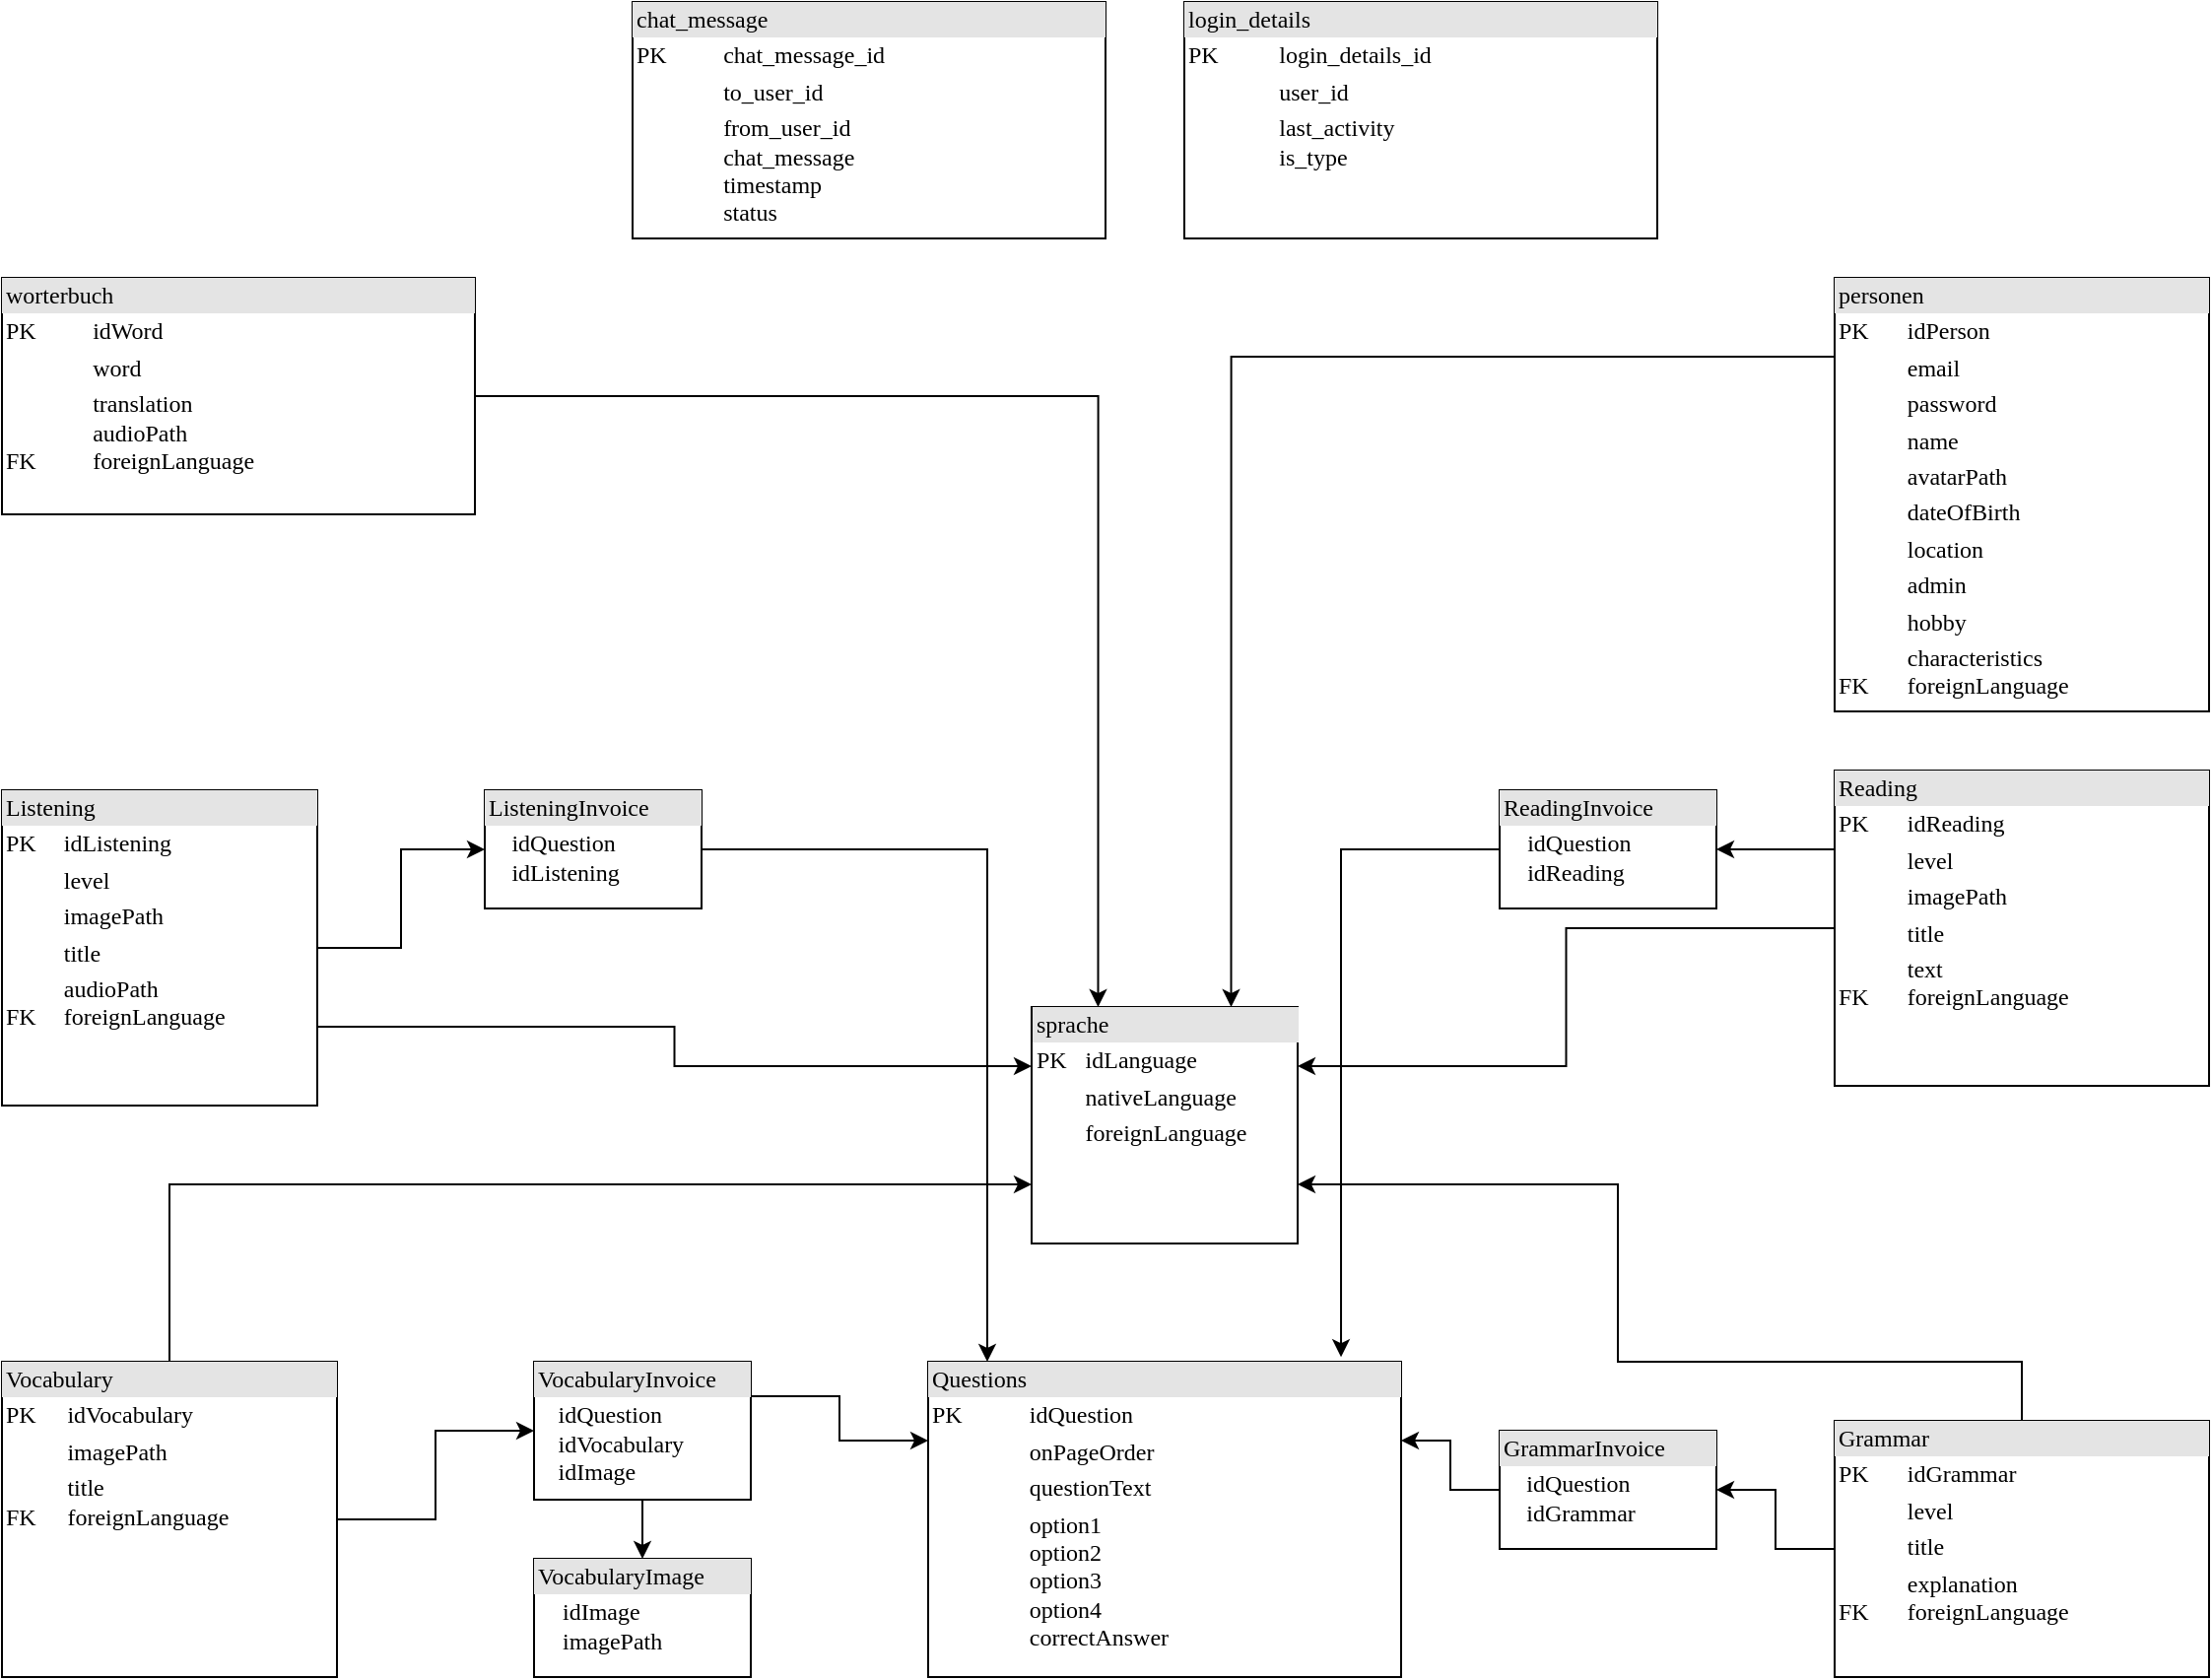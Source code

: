 <mxfile version="14.7.2" type="device"><diagram name="Page-1" id="2ca16b54-16f6-2749-3443-fa8db7711227"><mxGraphModel dx="1753" dy="1509" grid="1" gridSize="10" guides="1" tooltips="1" connect="1" arrows="1" fold="1" page="1" pageScale="1" pageWidth="1100" pageHeight="850" background="#ffffff" math="0" shadow="0"><root><mxCell id="0"/><mxCell id="1" parent="0"/><mxCell id="2ed32ef02a7f4228-2" value="&lt;div style=&quot;box-sizing: border-box ; width: 100% ; background: #e4e4e4 ; padding: 2px&quot;&gt;sprache&lt;/div&gt;&lt;table style=&quot;width: 100% ; font-size: 1em&quot; cellpadding=&quot;2&quot; cellspacing=&quot;0&quot;&gt;&lt;tbody&gt;&lt;tr&gt;&lt;td&gt;PK&lt;/td&gt;&lt;td&gt;idLanguage&lt;/td&gt;&lt;/tr&gt;&lt;tr&gt;&lt;td&gt;&lt;br&gt;&lt;/td&gt;&lt;td&gt;nativeLanguage&lt;/td&gt;&lt;/tr&gt;&lt;tr&gt;&lt;td&gt;&lt;/td&gt;&lt;td&gt;foreignLanguage&lt;/td&gt;&lt;/tr&gt;&lt;/tbody&gt;&lt;/table&gt;" style="verticalAlign=top;align=left;overflow=fill;html=1;rounded=0;shadow=0;comic=0;labelBackgroundColor=none;strokeWidth=1;fontFamily=Verdana;fontSize=12" parent="1" vertex="1"><mxGeometry x="772.5" y="170" width="135" height="120" as="geometry"/></mxCell><mxCell id="klEAXjHtsXU_2d4Ajwww-24" style="edgeStyle=orthogonalEdgeStyle;rounded=0;orthogonalLoop=1;jettySize=auto;html=1;exitX=0;exitY=0.25;exitDx=0;exitDy=0;entryX=0.75;entryY=0;entryDx=0;entryDy=0;" parent="1" source="2ed32ef02a7f4228-10" target="2ed32ef02a7f4228-2" edge="1"><mxGeometry relative="1" as="geometry"><Array as="points"><mxPoint x="1180" y="-160"/><mxPoint x="874" y="-160"/></Array></mxGeometry></mxCell><mxCell id="2ed32ef02a7f4228-10" value="&lt;div style=&quot;box-sizing: border-box ; width: 100% ; background: #e4e4e4 ; padding: 2px&quot;&gt;personen&lt;/div&gt;&lt;table style=&quot;width: 100% ; font-size: 1em&quot; cellpadding=&quot;2&quot; cellspacing=&quot;0&quot;&gt;&lt;tbody&gt;&lt;tr&gt;&lt;td&gt;PK&lt;/td&gt;&lt;td&gt;idPerson&lt;/td&gt;&lt;/tr&gt;&lt;tr&gt;&lt;td&gt;&lt;br&gt;&lt;/td&gt;&lt;td&gt;email&lt;/td&gt;&lt;/tr&gt;&lt;tr&gt;&lt;td&gt;&lt;/td&gt;&lt;td&gt;password&lt;/td&gt;&lt;/tr&gt;&lt;tr&gt;&lt;td&gt;&lt;br&gt;&lt;/td&gt;&lt;td&gt;name&lt;br&gt;&lt;/td&gt;&lt;/tr&gt;&lt;tr&gt;&lt;td&gt;&lt;br&gt;&lt;/td&gt;&lt;td&gt;avatarPath&lt;br&gt;&lt;/td&gt;&lt;/tr&gt;&lt;tr&gt;&lt;td&gt;&lt;br&gt;&lt;/td&gt;&lt;td&gt;dateOfBirth&lt;br&gt;&lt;/td&gt;&lt;/tr&gt;&lt;tr&gt;&lt;td&gt;&lt;br&gt;&lt;/td&gt;&lt;td&gt;location&lt;br&gt;&lt;/td&gt;&lt;/tr&gt;&lt;tr&gt;&lt;td&gt;&lt;br&gt;&lt;/td&gt;&lt;td&gt;admin&lt;/td&gt;&lt;/tr&gt;&lt;tr&gt;&lt;td&gt;&lt;br&gt;&lt;/td&gt;&lt;td&gt;hobby&lt;br&gt;&lt;/td&gt;&lt;/tr&gt;&lt;tr&gt;&lt;td&gt;FK&lt;/td&gt;&lt;td&gt;characteristics&lt;br&gt;foreignLanguage&lt;br&gt;&lt;br&gt;&lt;/td&gt;&lt;/tr&gt;&lt;/tbody&gt;&lt;/table&gt;" style="verticalAlign=top;align=left;overflow=fill;html=1;rounded=0;shadow=0;comic=0;labelBackgroundColor=none;strokeWidth=1;fontFamily=Verdana;fontSize=12" parent="1" vertex="1"><mxGeometry x="1180" y="-200" width="190" height="220" as="geometry"/></mxCell><mxCell id="klEAXjHtsXU_2d4Ajwww-23" style="edgeStyle=orthogonalEdgeStyle;rounded=0;orthogonalLoop=1;jettySize=auto;html=1;entryX=0.25;entryY=0;entryDx=0;entryDy=0;" parent="1" source="qcCFDfJoIwdO4Puqxser-1" target="2ed32ef02a7f4228-2" edge="1"><mxGeometry relative="1" as="geometry"/></mxCell><mxCell id="qcCFDfJoIwdO4Puqxser-1" value="&lt;div style=&quot;box-sizing: border-box ; width: 100% ; background: #e4e4e4 ; padding: 2px&quot;&gt;worterbuch&lt;/div&gt;&lt;table style=&quot;width: 100% ; font-size: 1em&quot; cellpadding=&quot;2&quot; cellspacing=&quot;0&quot;&gt;&lt;tbody&gt;&lt;tr&gt;&lt;td&gt;PK&lt;/td&gt;&lt;td&gt;idWord&lt;/td&gt;&lt;/tr&gt;&lt;tr&gt;&lt;td&gt;&lt;br&gt;&lt;/td&gt;&lt;td&gt;word&lt;/td&gt;&lt;/tr&gt;&lt;tr&gt;&lt;td&gt;&lt;br&gt;&lt;br&gt;FK&lt;br&gt;&lt;/td&gt;&lt;td&gt;translation&lt;br&gt;audioPath&lt;br&gt;foreignLanguage&lt;br&gt;&lt;/td&gt;&lt;/tr&gt;&lt;/tbody&gt;&lt;/table&gt;" style="verticalAlign=top;align=left;overflow=fill;html=1;rounded=0;shadow=0;comic=0;labelBackgroundColor=none;strokeWidth=1;fontFamily=Verdana;fontSize=12" parent="1" vertex="1"><mxGeometry x="250" y="-200" width="240" height="120" as="geometry"/></mxCell><mxCell id="klEAXjHtsXU_2d4Ajwww-21" style="edgeStyle=orthogonalEdgeStyle;rounded=0;orthogonalLoop=1;jettySize=auto;html=1;entryX=1;entryY=0.25;entryDx=0;entryDy=0;" parent="1" source="x6JCoqGyeCT8pRfNGCh2-2" target="2ed32ef02a7f4228-2" edge="1"><mxGeometry relative="1" as="geometry"/></mxCell><mxCell id="n9T4ntfb2PJutLy0KUWU-1" style="edgeStyle=orthogonalEdgeStyle;rounded=0;orthogonalLoop=1;jettySize=auto;html=1;exitX=0;exitY=0.25;exitDx=0;exitDy=0;entryX=1;entryY=0.5;entryDx=0;entryDy=0;" edge="1" parent="1" source="x6JCoqGyeCT8pRfNGCh2-2" target="x6JCoqGyeCT8pRfNGCh2-13"><mxGeometry relative="1" as="geometry"/></mxCell><mxCell id="x6JCoqGyeCT8pRfNGCh2-2" value="&lt;div style=&quot;box-sizing: border-box ; width: 100% ; background: #e4e4e4 ; padding: 2px&quot;&gt;Reading&lt;/div&gt;&lt;table style=&quot;width: 100% ; font-size: 1em&quot; cellpadding=&quot;2&quot; cellspacing=&quot;0&quot;&gt;&lt;tbody&gt;&lt;tr&gt;&lt;td&gt;PK&lt;/td&gt;&lt;td&gt;idReading&lt;/td&gt;&lt;/tr&gt;&lt;tr&gt;&lt;td&gt;&lt;br&gt;&lt;/td&gt;&lt;td&gt;level&lt;/td&gt;&lt;/tr&gt;&lt;tr&gt;&lt;td&gt;&lt;/td&gt;&lt;td&gt;imagePath&lt;/td&gt;&lt;/tr&gt;&lt;tr&gt;&lt;td&gt;&lt;br&gt;&lt;/td&gt;&lt;td&gt;title&lt;br&gt;&lt;/td&gt;&lt;/tr&gt;&lt;tr&gt;&lt;td&gt;FK&lt;/td&gt;&lt;td&gt;text&lt;br&gt;foreignLanguage&lt;br&gt;&lt;br&gt;&lt;/td&gt;&lt;/tr&gt;&lt;/tbody&gt;&lt;/table&gt;" style="verticalAlign=top;align=left;overflow=fill;html=1;rounded=0;shadow=0;comic=0;labelBackgroundColor=none;strokeWidth=1;fontFamily=Verdana;fontSize=12" parent="1" vertex="1"><mxGeometry x="1180" y="50" width="190" height="160" as="geometry"/></mxCell><mxCell id="klEAXjHtsXU_2d4Ajwww-16" style="edgeStyle=orthogonalEdgeStyle;rounded=0;orthogonalLoop=1;jettySize=auto;html=1;entryX=0;entryY=0.5;entryDx=0;entryDy=0;" parent="1" source="x6JCoqGyeCT8pRfNGCh2-10" target="x6JCoqGyeCT8pRfNGCh2-16" edge="1"><mxGeometry relative="1" as="geometry"/></mxCell><mxCell id="klEAXjHtsXU_2d4Ajwww-17" style="edgeStyle=orthogonalEdgeStyle;rounded=0;orthogonalLoop=1;jettySize=auto;html=1;exitX=1;exitY=0.75;exitDx=0;exitDy=0;entryX=0;entryY=0.25;entryDx=0;entryDy=0;" parent="1" source="x6JCoqGyeCT8pRfNGCh2-10" target="2ed32ef02a7f4228-2" edge="1"><mxGeometry relative="1" as="geometry"/></mxCell><mxCell id="x6JCoqGyeCT8pRfNGCh2-10" value="&lt;div style=&quot;box-sizing: border-box ; width: 100% ; background: #e4e4e4 ; padding: 2px&quot;&gt;Listening&lt;/div&gt;&lt;table style=&quot;width: 100% ; font-size: 1em&quot; cellpadding=&quot;2&quot; cellspacing=&quot;0&quot;&gt;&lt;tbody&gt;&lt;tr&gt;&lt;td&gt;PK&lt;/td&gt;&lt;td&gt;idListening&lt;/td&gt;&lt;/tr&gt;&lt;tr&gt;&lt;td&gt;&lt;br&gt;&lt;/td&gt;&lt;td&gt;level&lt;/td&gt;&lt;/tr&gt;&lt;tr&gt;&lt;td&gt;&lt;/td&gt;&lt;td&gt;imagePath&lt;/td&gt;&lt;/tr&gt;&lt;tr&gt;&lt;td&gt;&lt;br&gt;&lt;/td&gt;&lt;td&gt;title&lt;br&gt;&lt;/td&gt;&lt;/tr&gt;&lt;tr&gt;&lt;td&gt;FK&lt;/td&gt;&lt;td&gt;audioPath&lt;br&gt;foreignLanguage&lt;br&gt;&lt;br&gt;&lt;/td&gt;&lt;/tr&gt;&lt;/tbody&gt;&lt;/table&gt;" style="verticalAlign=top;align=left;overflow=fill;html=1;rounded=0;shadow=0;comic=0;labelBackgroundColor=none;strokeWidth=1;fontFamily=Verdana;fontSize=12" parent="1" vertex="1"><mxGeometry x="250" y="60" width="160" height="160" as="geometry"/></mxCell><mxCell id="klEAXjHtsXU_2d4Ajwww-11" style="edgeStyle=orthogonalEdgeStyle;rounded=0;orthogonalLoop=1;jettySize=auto;html=1;entryX=0;entryY=0.5;entryDx=0;entryDy=0;" parent="1" source="x6JCoqGyeCT8pRfNGCh2-11" target="x6JCoqGyeCT8pRfNGCh2-17" edge="1"><mxGeometry relative="1" as="geometry"/></mxCell><mxCell id="klEAXjHtsXU_2d4Ajwww-14" style="edgeStyle=orthogonalEdgeStyle;rounded=0;orthogonalLoop=1;jettySize=auto;html=1;entryX=0;entryY=0.75;entryDx=0;entryDy=0;" parent="1" source="x6JCoqGyeCT8pRfNGCh2-11" target="2ed32ef02a7f4228-2" edge="1"><mxGeometry relative="1" as="geometry"><Array as="points"><mxPoint x="335" y="260"/></Array></mxGeometry></mxCell><mxCell id="x6JCoqGyeCT8pRfNGCh2-11" value="&lt;div style=&quot;box-sizing: border-box ; width: 100% ; background: #e4e4e4 ; padding: 2px&quot;&gt;Vocabulary&lt;/div&gt;&lt;table style=&quot;width: 100% ; font-size: 1em&quot; cellpadding=&quot;2&quot; cellspacing=&quot;0&quot;&gt;&lt;tbody&gt;&lt;tr&gt;&lt;td&gt;PK&lt;/td&gt;&lt;td&gt;idVocabulary&lt;/td&gt;&lt;/tr&gt;&lt;tr&gt;&lt;td&gt;&lt;/td&gt;&lt;td&gt;imagePath&lt;/td&gt;&lt;/tr&gt;&lt;tr&gt;&lt;td&gt;FK&lt;/td&gt;&lt;td&gt;title&lt;br&gt;foreignLanguage&lt;br&gt;&lt;br&gt;&lt;/td&gt;&lt;/tr&gt;&lt;/tbody&gt;&lt;/table&gt;" style="verticalAlign=top;align=left;overflow=fill;html=1;rounded=0;shadow=0;comic=0;labelBackgroundColor=none;strokeWidth=1;fontFamily=Verdana;fontSize=12" parent="1" vertex="1"><mxGeometry x="250" y="350" width="170" height="160" as="geometry"/></mxCell><mxCell id="klEAXjHtsXU_2d4Ajwww-7" style="edgeStyle=orthogonalEdgeStyle;rounded=0;orthogonalLoop=1;jettySize=auto;html=1;entryX=1;entryY=0.5;entryDx=0;entryDy=0;" parent="1" source="x6JCoqGyeCT8pRfNGCh2-12" target="x6JCoqGyeCT8pRfNGCh2-15" edge="1"><mxGeometry relative="1" as="geometry"/></mxCell><mxCell id="klEAXjHtsXU_2d4Ajwww-13" style="edgeStyle=orthogonalEdgeStyle;rounded=0;orthogonalLoop=1;jettySize=auto;html=1;entryX=1;entryY=0.75;entryDx=0;entryDy=0;" parent="1" source="x6JCoqGyeCT8pRfNGCh2-12" target="2ed32ef02a7f4228-2" edge="1"><mxGeometry relative="1" as="geometry"><Array as="points"><mxPoint x="1275" y="350"/><mxPoint x="1070" y="350"/><mxPoint x="1070" y="260"/></Array></mxGeometry></mxCell><mxCell id="x6JCoqGyeCT8pRfNGCh2-12" value="&lt;div style=&quot;box-sizing: border-box ; width: 100% ; background: #e4e4e4 ; padding: 2px&quot;&gt;Grammar&lt;/div&gt;&lt;table style=&quot;width: 100% ; font-size: 1em&quot; cellpadding=&quot;2&quot; cellspacing=&quot;0&quot;&gt;&lt;tbody&gt;&lt;tr&gt;&lt;td&gt;PK&lt;/td&gt;&lt;td&gt;idGrammar&lt;/td&gt;&lt;/tr&gt;&lt;tr&gt;&lt;td&gt;&lt;br&gt;&lt;/td&gt;&lt;td&gt;level&lt;/td&gt;&lt;/tr&gt;&lt;tr&gt;&lt;td&gt;&lt;br&gt;&lt;/td&gt;&lt;td&gt;title&lt;br&gt;&lt;/td&gt;&lt;/tr&gt;&lt;tr&gt;&lt;td&gt;FK&lt;/td&gt;&lt;td&gt;explanation&lt;br&gt;foreignLanguage&lt;br&gt;&lt;br&gt;&lt;/td&gt;&lt;/tr&gt;&lt;/tbody&gt;&lt;/table&gt;" style="verticalAlign=top;align=left;overflow=fill;html=1;rounded=0;shadow=0;comic=0;labelBackgroundColor=none;strokeWidth=1;fontFamily=Verdana;fontSize=12" parent="1" vertex="1"><mxGeometry x="1180" y="380" width="190" height="130" as="geometry"/></mxCell><mxCell id="klEAXjHtsXU_2d4Ajwww-22" style="edgeStyle=orthogonalEdgeStyle;rounded=0;orthogonalLoop=1;jettySize=auto;html=1;entryX=0.873;entryY=-0.015;entryDx=0;entryDy=0;entryPerimeter=0;" parent="1" source="x6JCoqGyeCT8pRfNGCh2-13" target="LXYD0E1rKXo_SulqMYgW-1" edge="1"><mxGeometry relative="1" as="geometry"/></mxCell><mxCell id="x6JCoqGyeCT8pRfNGCh2-13" value="&lt;div style=&quot;box-sizing: border-box ; width: 100% ; background: #e4e4e4 ; padding: 2px&quot;&gt;ReadingInvoice&lt;/div&gt;&lt;table style=&quot;width: 100% ; font-size: 1em&quot; cellpadding=&quot;2&quot; cellspacing=&quot;0&quot;&gt;&lt;tbody&gt;&lt;tr&gt;&lt;td&gt;&amp;nbsp;&lt;/td&gt;&lt;td&gt;idQuestion&lt;br&gt;idReading&lt;/td&gt;&lt;/tr&gt;&lt;/tbody&gt;&lt;/table&gt;" style="verticalAlign=top;align=left;overflow=fill;html=1;rounded=0;shadow=0;comic=0;labelBackgroundColor=none;strokeWidth=1;fontFamily=Verdana;fontSize=12" parent="1" vertex="1"><mxGeometry x="1010" y="60" width="110" height="60" as="geometry"/></mxCell><mxCell id="klEAXjHtsXU_2d4Ajwww-8" style="edgeStyle=orthogonalEdgeStyle;rounded=0;orthogonalLoop=1;jettySize=auto;html=1;entryX=1;entryY=0.25;entryDx=0;entryDy=0;" parent="1" source="x6JCoqGyeCT8pRfNGCh2-15" target="LXYD0E1rKXo_SulqMYgW-1" edge="1"><mxGeometry relative="1" as="geometry"/></mxCell><mxCell id="x6JCoqGyeCT8pRfNGCh2-15" value="&lt;div style=&quot;box-sizing: border-box ; width: 100% ; background: #e4e4e4 ; padding: 2px&quot;&gt;GrammarInvoice&lt;/div&gt;&lt;table style=&quot;width: 100% ; font-size: 1em&quot; cellpadding=&quot;2&quot; cellspacing=&quot;0&quot;&gt;&lt;tbody&gt;&lt;tr&gt;&lt;td&gt;&amp;nbsp;&lt;/td&gt;&lt;td&gt;idQuestion&lt;br&gt;idGrammar&lt;/td&gt;&lt;/tr&gt;&lt;/tbody&gt;&lt;/table&gt;" style="verticalAlign=top;align=left;overflow=fill;html=1;rounded=0;shadow=0;comic=0;labelBackgroundColor=none;strokeWidth=1;fontFamily=Verdana;fontSize=12" parent="1" vertex="1"><mxGeometry x="1010" y="385" width="110" height="60" as="geometry"/></mxCell><mxCell id="klEAXjHtsXU_2d4Ajwww-15" style="edgeStyle=orthogonalEdgeStyle;rounded=0;orthogonalLoop=1;jettySize=auto;html=1;" parent="1" source="x6JCoqGyeCT8pRfNGCh2-16" target="LXYD0E1rKXo_SulqMYgW-1" edge="1"><mxGeometry relative="1" as="geometry"><Array as="points"><mxPoint x="750" y="90"/></Array></mxGeometry></mxCell><mxCell id="x6JCoqGyeCT8pRfNGCh2-16" value="&lt;div style=&quot;box-sizing: border-box ; width: 100% ; background: #e4e4e4 ; padding: 2px&quot;&gt;ListeningInvoice&lt;/div&gt;&lt;table style=&quot;width: 100% ; font-size: 1em&quot; cellpadding=&quot;2&quot; cellspacing=&quot;0&quot;&gt;&lt;tbody&gt;&lt;tr&gt;&lt;td&gt;&amp;nbsp;&lt;/td&gt;&lt;td&gt;idQuestion&lt;br&gt;idListening&lt;/td&gt;&lt;/tr&gt;&lt;/tbody&gt;&lt;/table&gt;" style="verticalAlign=top;align=left;overflow=fill;html=1;rounded=0;shadow=0;comic=0;labelBackgroundColor=none;strokeWidth=1;fontFamily=Verdana;fontSize=12" parent="1" vertex="1"><mxGeometry x="495" y="60" width="110" height="60" as="geometry"/></mxCell><mxCell id="klEAXjHtsXU_2d4Ajwww-9" style="edgeStyle=orthogonalEdgeStyle;rounded=0;orthogonalLoop=1;jettySize=auto;html=1;exitX=1;exitY=0.25;exitDx=0;exitDy=0;entryX=0;entryY=0.25;entryDx=0;entryDy=0;" parent="1" source="x6JCoqGyeCT8pRfNGCh2-17" target="LXYD0E1rKXo_SulqMYgW-1" edge="1"><mxGeometry relative="1" as="geometry"/></mxCell><mxCell id="klEAXjHtsXU_2d4Ajwww-10" style="edgeStyle=orthogonalEdgeStyle;rounded=0;orthogonalLoop=1;jettySize=auto;html=1;exitX=0.5;exitY=1;exitDx=0;exitDy=0;" parent="1" source="x6JCoqGyeCT8pRfNGCh2-17" target="VwuC6vNH07h-XyOTzTbx-1" edge="1"><mxGeometry relative="1" as="geometry"/></mxCell><mxCell id="x6JCoqGyeCT8pRfNGCh2-17" value="&lt;div style=&quot;box-sizing: border-box ; width: 100% ; background: #e4e4e4 ; padding: 2px&quot;&gt;VocabularyInvoice&lt;/div&gt;&lt;table style=&quot;width: 100% ; font-size: 1em&quot; cellpadding=&quot;2&quot; cellspacing=&quot;0&quot;&gt;&lt;tbody&gt;&lt;tr&gt;&lt;td&gt;&amp;nbsp;&lt;/td&gt;&lt;td&gt;idQuestion&lt;br&gt;idVocabulary&lt;br&gt;idImage&lt;/td&gt;&lt;/tr&gt;&lt;/tbody&gt;&lt;/table&gt;" style="verticalAlign=top;align=left;overflow=fill;html=1;rounded=0;shadow=0;comic=0;labelBackgroundColor=none;strokeWidth=1;fontFamily=Verdana;fontSize=12" parent="1" vertex="1"><mxGeometry x="520" y="350" width="110" height="70" as="geometry"/></mxCell><mxCell id="VwuC6vNH07h-XyOTzTbx-1" value="&lt;div style=&quot;box-sizing: border-box ; width: 100% ; background: #e4e4e4 ; padding: 2px&quot;&gt;VocabularyImage&lt;/div&gt;&lt;table style=&quot;width: 100% ; font-size: 1em&quot; cellpadding=&quot;2&quot; cellspacing=&quot;0&quot;&gt;&lt;tbody&gt;&lt;tr&gt;&lt;td&gt;&amp;nbsp;&lt;/td&gt;&lt;td&gt;idImage&lt;br&gt;imagePath&lt;/td&gt;&lt;/tr&gt;&lt;/tbody&gt;&lt;/table&gt;" style="verticalAlign=top;align=left;overflow=fill;html=1;rounded=0;shadow=0;comic=0;labelBackgroundColor=none;strokeWidth=1;fontFamily=Verdana;fontSize=12" parent="1" vertex="1"><mxGeometry x="520" y="450" width="110" height="60" as="geometry"/></mxCell><mxCell id="LXYD0E1rKXo_SulqMYgW-1" value="&lt;div style=&quot;box-sizing: border-box ; width: 100% ; background: #e4e4e4 ; padding: 2px&quot;&gt;Questions&lt;/div&gt;&lt;table style=&quot;width: 100% ; font-size: 1em&quot; cellpadding=&quot;2&quot; cellspacing=&quot;0&quot;&gt;&lt;tbody&gt;&lt;tr&gt;&lt;td&gt;PK&lt;/td&gt;&lt;td&gt;idQuestion&lt;br&gt;&lt;/td&gt;&lt;/tr&gt;&lt;tr&gt;&lt;td&gt;&lt;br&gt;&lt;/td&gt;&lt;td&gt;onPageOrder&lt;br&gt;&lt;/td&gt;&lt;/tr&gt;&lt;tr&gt;&lt;td&gt;&lt;/td&gt;&lt;td&gt;questionText&lt;br&gt;&lt;/td&gt;&lt;/tr&gt;&lt;tr&gt;&lt;td&gt;&lt;br&gt;&lt;/td&gt;&lt;td&gt;option1&lt;br&gt;option2&lt;br&gt;option3&lt;br&gt;option4&lt;br&gt;correctAnswer&lt;br&gt;&lt;/td&gt;&lt;/tr&gt;&lt;/tbody&gt;&lt;/table&gt;" style="verticalAlign=top;align=left;overflow=fill;html=1;rounded=0;shadow=0;comic=0;labelBackgroundColor=none;strokeWidth=1;fontFamily=Verdana;fontSize=12" parent="1" vertex="1"><mxGeometry x="720" y="350" width="240" height="160" as="geometry"/></mxCell><mxCell id="klEAXjHtsXU_2d4Ajwww-25" value="&lt;div style=&quot;box-sizing: border-box ; width: 100% ; background: #e4e4e4 ; padding: 2px&quot;&gt;chat_message&lt;/div&gt;&lt;table style=&quot;width: 100% ; font-size: 1em&quot; cellpadding=&quot;2&quot; cellspacing=&quot;0&quot;&gt;&lt;tbody&gt;&lt;tr&gt;&lt;td&gt;PK&lt;/td&gt;&lt;td&gt;chat_message_id&lt;/td&gt;&lt;/tr&gt;&lt;tr&gt;&lt;td&gt;&lt;br&gt;&lt;/td&gt;&lt;td&gt;to_user_id&lt;/td&gt;&lt;/tr&gt;&lt;tr&gt;&lt;td&gt;&lt;/td&gt;&lt;td&gt;from_user_id&lt;br&gt;chat_message&lt;br&gt;timestamp&lt;br&gt;status&lt;br&gt;&lt;/td&gt;&lt;/tr&gt;&lt;/tbody&gt;&lt;/table&gt;" style="verticalAlign=top;align=left;overflow=fill;html=1;rounded=0;shadow=0;comic=0;labelBackgroundColor=none;strokeWidth=1;fontFamily=Verdana;fontSize=12" parent="1" vertex="1"><mxGeometry x="570" y="-340" width="240" height="120" as="geometry"/></mxCell><mxCell id="klEAXjHtsXU_2d4Ajwww-26" value="&lt;div style=&quot;box-sizing: border-box ; width: 100% ; background: #e4e4e4 ; padding: 2px&quot;&gt;login_details&lt;/div&gt;&lt;table style=&quot;width: 100% ; font-size: 1em&quot; cellpadding=&quot;2&quot; cellspacing=&quot;0&quot;&gt;&lt;tbody&gt;&lt;tr&gt;&lt;td&gt;PK&lt;/td&gt;&lt;td&gt;login_details_id&lt;/td&gt;&lt;/tr&gt;&lt;tr&gt;&lt;td&gt;&lt;br&gt;&lt;/td&gt;&lt;td&gt;user_id&lt;/td&gt;&lt;/tr&gt;&lt;tr&gt;&lt;td&gt;&lt;/td&gt;&lt;td&gt;last_activity&lt;br&gt;is_type&lt;/td&gt;&lt;/tr&gt;&lt;/tbody&gt;&lt;/table&gt;" style="verticalAlign=top;align=left;overflow=fill;html=1;rounded=0;shadow=0;comic=0;labelBackgroundColor=none;strokeWidth=1;fontFamily=Verdana;fontSize=12" parent="1" vertex="1"><mxGeometry x="850" y="-340" width="240" height="120" as="geometry"/></mxCell></root></mxGraphModel></diagram></mxfile>